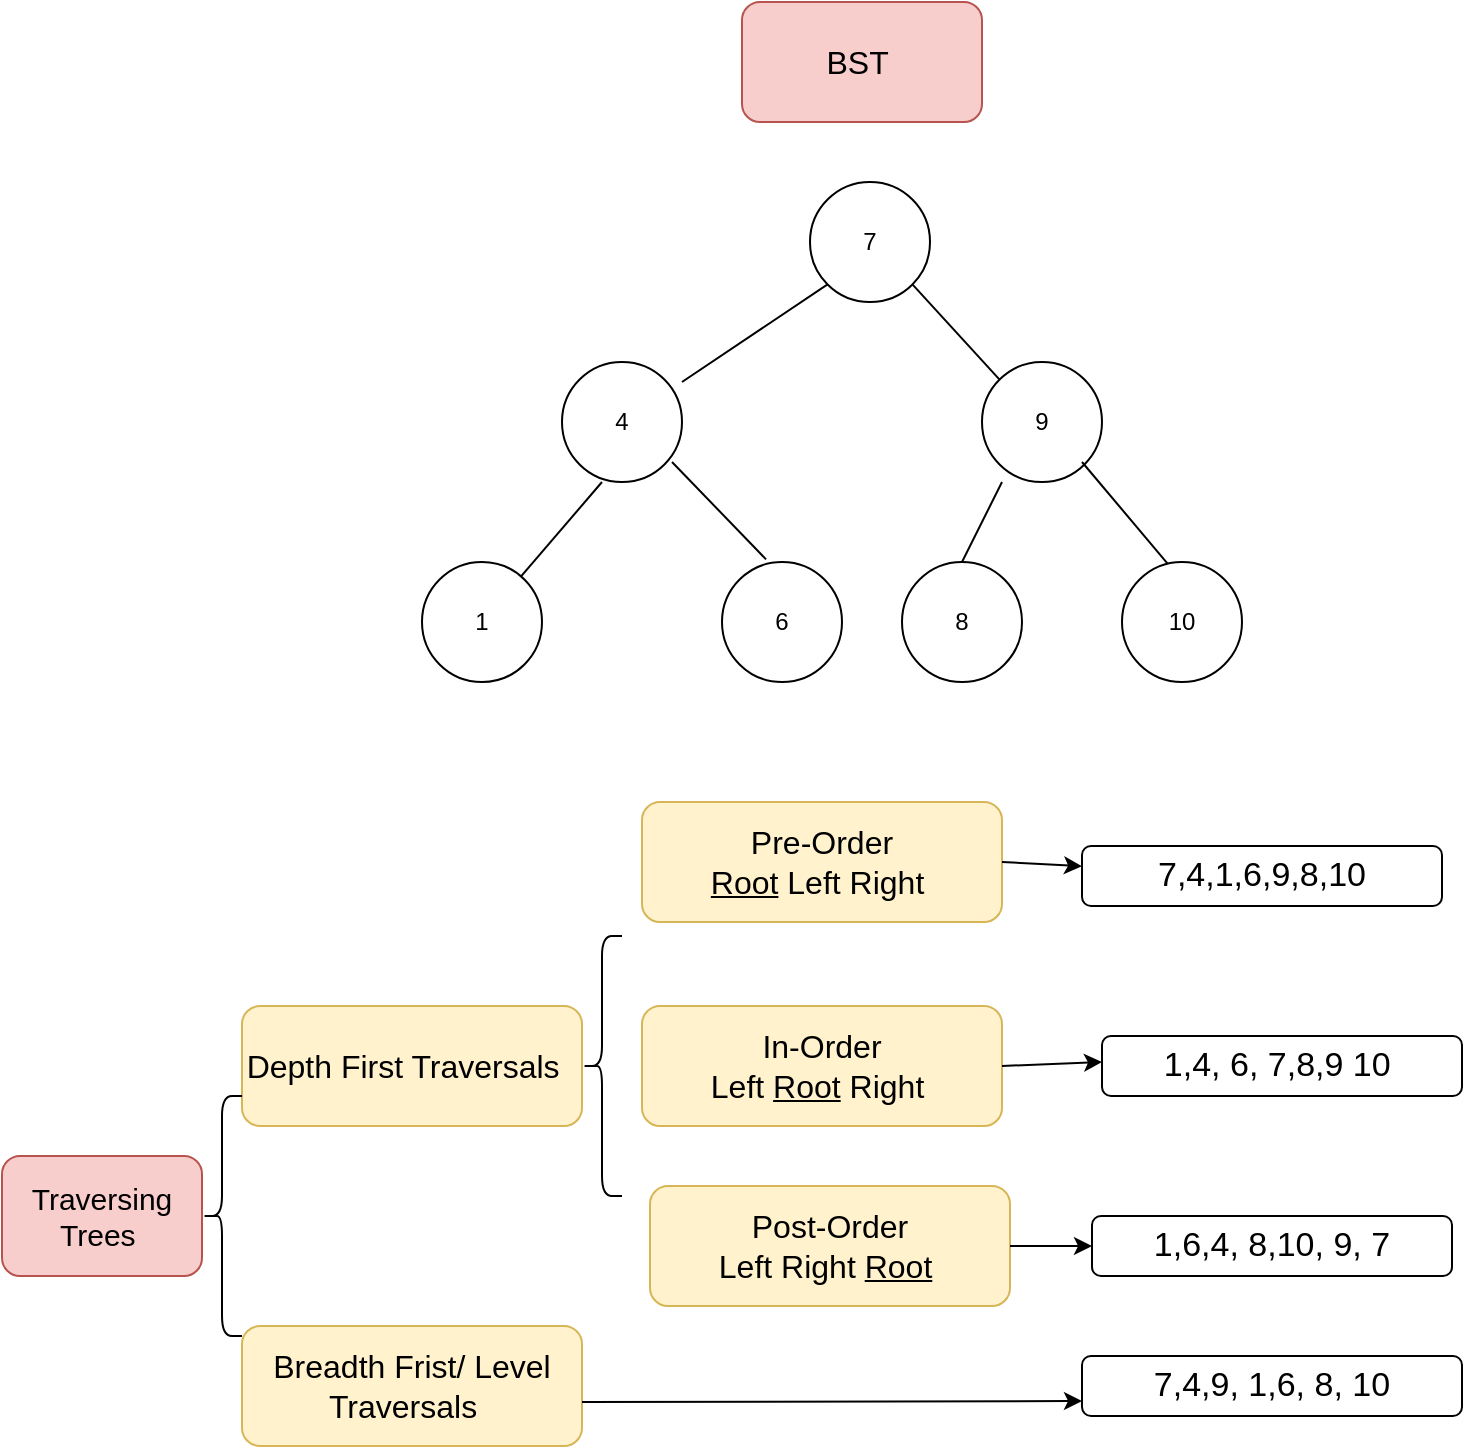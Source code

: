 <mxfile version="22.1.21" type="device">
  <diagram name="Page-1" id="CRhISIPOAghAQU4PJGUm">
    <mxGraphModel dx="1621" dy="511" grid="1" gridSize="10" guides="1" tooltips="1" connect="1" arrows="1" fold="1" page="1" pageScale="1" pageWidth="827" pageHeight="1169" math="0" shadow="0">
      <root>
        <mxCell id="0" />
        <mxCell id="1" parent="0" />
        <mxCell id="znvOR-QO3mingYac4HV2-1" value="9" style="ellipse;whiteSpace=wrap;html=1;aspect=fixed;" parent="1" vertex="1">
          <mxGeometry x="470" y="200" width="60" height="60" as="geometry" />
        </mxCell>
        <mxCell id="znvOR-QO3mingYac4HV2-2" value="10" style="ellipse;whiteSpace=wrap;html=1;aspect=fixed;" parent="1" vertex="1">
          <mxGeometry x="540" y="300" width="60" height="60" as="geometry" />
        </mxCell>
        <mxCell id="znvOR-QO3mingYac4HV2-4" value="8" style="ellipse;whiteSpace=wrap;html=1;aspect=fixed;" parent="1" vertex="1">
          <mxGeometry x="430" y="300" width="60" height="60" as="geometry" />
        </mxCell>
        <mxCell id="znvOR-QO3mingYac4HV2-5" value="6" style="ellipse;whiteSpace=wrap;html=1;aspect=fixed;" parent="1" vertex="1">
          <mxGeometry x="340" y="300" width="60" height="60" as="geometry" />
        </mxCell>
        <mxCell id="znvOR-QO3mingYac4HV2-6" value="7" style="ellipse;whiteSpace=wrap;html=1;aspect=fixed;" parent="1" vertex="1">
          <mxGeometry x="384" y="110" width="60" height="60" as="geometry" />
        </mxCell>
        <mxCell id="znvOR-QO3mingYac4HV2-7" value="4" style="ellipse;whiteSpace=wrap;html=1;aspect=fixed;" parent="1" vertex="1">
          <mxGeometry x="260" y="200" width="60" height="60" as="geometry" />
        </mxCell>
        <mxCell id="znvOR-QO3mingYac4HV2-13" value="" style="endArrow=none;html=1;rounded=0;entryX=0;entryY=1;entryDx=0;entryDy=0;" parent="1" target="znvOR-QO3mingYac4HV2-6" edge="1">
          <mxGeometry width="50" height="50" relative="1" as="geometry">
            <mxPoint x="320" y="210" as="sourcePoint" />
            <mxPoint x="370" y="160" as="targetPoint" />
          </mxGeometry>
        </mxCell>
        <mxCell id="znvOR-QO3mingYac4HV2-14" value="" style="endArrow=none;html=1;rounded=0;" parent="1" source="znvOR-QO3mingYac4HV2-8" edge="1">
          <mxGeometry width="50" height="50" relative="1" as="geometry">
            <mxPoint x="230" y="310" as="sourcePoint" />
            <mxPoint x="280" y="260" as="targetPoint" />
          </mxGeometry>
        </mxCell>
        <mxCell id="znvOR-QO3mingYac4HV2-17" value="" style="endArrow=none;html=1;rounded=0;" parent="1" target="znvOR-QO3mingYac4HV2-8" edge="1">
          <mxGeometry width="50" height="50" relative="1" as="geometry">
            <mxPoint x="230" y="310" as="sourcePoint" />
            <mxPoint x="280" y="260" as="targetPoint" />
          </mxGeometry>
        </mxCell>
        <mxCell id="znvOR-QO3mingYac4HV2-8" value="1" style="ellipse;whiteSpace=wrap;html=1;aspect=fixed;" parent="1" vertex="1">
          <mxGeometry x="190" y="300" width="60" height="60" as="geometry" />
        </mxCell>
        <mxCell id="znvOR-QO3mingYac4HV2-18" value="" style="endArrow=none;html=1;rounded=0;exitX=0.367;exitY=-0.022;exitDx=0;exitDy=0;exitPerimeter=0;" parent="1" source="znvOR-QO3mingYac4HV2-5" edge="1">
          <mxGeometry width="50" height="50" relative="1" as="geometry">
            <mxPoint x="265" y="300" as="sourcePoint" />
            <mxPoint x="315" y="250" as="targetPoint" />
          </mxGeometry>
        </mxCell>
        <mxCell id="znvOR-QO3mingYac4HV2-19" value="" style="endArrow=none;html=1;rounded=0;exitX=0;exitY=0;exitDx=0;exitDy=0;entryX=1;entryY=1;entryDx=0;entryDy=0;" parent="1" source="znvOR-QO3mingYac4HV2-1" target="znvOR-QO3mingYac4HV2-6" edge="1">
          <mxGeometry width="50" height="50" relative="1" as="geometry">
            <mxPoint x="375" y="220" as="sourcePoint" />
            <mxPoint x="450" y="170" as="targetPoint" />
          </mxGeometry>
        </mxCell>
        <mxCell id="znvOR-QO3mingYac4HV2-22" value="" style="endArrow=none;html=1;rounded=0;exitX=0.378;exitY=0.011;exitDx=0;exitDy=0;exitPerimeter=0;" parent="1" source="znvOR-QO3mingYac4HV2-2" edge="1">
          <mxGeometry width="50" height="50" relative="1" as="geometry">
            <mxPoint x="550" y="290" as="sourcePoint" />
            <mxPoint x="520" y="250" as="targetPoint" />
          </mxGeometry>
        </mxCell>
        <mxCell id="znvOR-QO3mingYac4HV2-23" value="&lt;font style=&quot;font-size: 16px;&quot;&gt;BST&amp;nbsp;&lt;/font&gt;" style="rounded=1;whiteSpace=wrap;html=1;fillColor=#f8cecc;strokeColor=#b85450;" parent="1" vertex="1">
          <mxGeometry x="350" y="20" width="120" height="60" as="geometry" />
        </mxCell>
        <mxCell id="hof28xNG-sEsZm2b8llT-1" value="&lt;font style=&quot;font-size: 15px;&quot;&gt;Traversing Trees&amp;nbsp;&lt;/font&gt;" style="rounded=1;whiteSpace=wrap;html=1;fillColor=#f8cecc;strokeColor=#b85450;" parent="1" vertex="1">
          <mxGeometry x="-20" y="597" width="100" height="60" as="geometry" />
        </mxCell>
        <mxCell id="hof28xNG-sEsZm2b8llT-3" value="&lt;font style=&quot;font-size: 16px;&quot;&gt;In-Order&lt;br&gt;Left &lt;u&gt;Root&lt;/u&gt; Right&amp;nbsp;&lt;/font&gt;" style="rounded=1;whiteSpace=wrap;html=1;fillColor=#fff2cc;strokeColor=#d6b656;" parent="1" vertex="1">
          <mxGeometry x="300" y="522" width="180" height="60" as="geometry" />
        </mxCell>
        <mxCell id="hof28xNG-sEsZm2b8llT-4" value="&lt;font style=&quot;font-size: 16px;&quot;&gt;Post-Order&lt;br&gt;Left Right &lt;u&gt;Root&lt;/u&gt;&amp;nbsp;&lt;/font&gt;" style="rounded=1;whiteSpace=wrap;html=1;fillColor=#fff2cc;strokeColor=#d6b656;" parent="1" vertex="1">
          <mxGeometry x="304" y="612" width="180" height="60" as="geometry" />
        </mxCell>
        <mxCell id="hof28xNG-sEsZm2b8llT-6" value="" style="shape=curlyBracket;whiteSpace=wrap;html=1;rounded=1;labelPosition=left;verticalLabelPosition=middle;align=right;verticalAlign=middle;" parent="1" vertex="1">
          <mxGeometry x="270" y="487" width="20" height="130" as="geometry" />
        </mxCell>
        <mxCell id="hof28xNG-sEsZm2b8llT-7" value="&lt;font style=&quot;font-size: 16px;&quot;&gt;Pre-Order&lt;br&gt;&lt;u&gt;Root&lt;/u&gt; Left Right&amp;nbsp;&lt;/font&gt;" style="rounded=1;whiteSpace=wrap;html=1;fillColor=#fff2cc;strokeColor=#d6b656;" parent="1" vertex="1">
          <mxGeometry x="300" y="420" width="180" height="60" as="geometry" />
        </mxCell>
        <mxCell id="hof28xNG-sEsZm2b8llT-8" value="&lt;font style=&quot;font-size: 17px;&quot;&gt;7,4,1,6,9,8,10&lt;/font&gt;" style="rounded=1;whiteSpace=wrap;html=1;" parent="1" vertex="1">
          <mxGeometry x="520" y="442" width="180" height="30" as="geometry" />
        </mxCell>
        <mxCell id="hof28xNG-sEsZm2b8llT-9" value="" style="endArrow=none;html=1;rounded=0;exitX=0.5;exitY=0;exitDx=0;exitDy=0;" parent="1" source="znvOR-QO3mingYac4HV2-4" edge="1">
          <mxGeometry width="50" height="50" relative="1" as="geometry">
            <mxPoint x="430" y="310" as="sourcePoint" />
            <mxPoint x="480" y="260" as="targetPoint" />
          </mxGeometry>
        </mxCell>
        <mxCell id="hof28xNG-sEsZm2b8llT-11" value="&lt;span style=&quot;font-size: 17px;&quot;&gt;1,4, 6, 7,8,9 10&amp;nbsp;&lt;/span&gt;" style="rounded=1;whiteSpace=wrap;html=1;" parent="1" vertex="1">
          <mxGeometry x="530" y="537" width="180" height="30" as="geometry" />
        </mxCell>
        <mxCell id="hof28xNG-sEsZm2b8llT-12" value="&lt;span style=&quot;font-size: 17px;&quot;&gt;1,6,4, 8,10, 9, 7&lt;/span&gt;" style="rounded=1;whiteSpace=wrap;html=1;" parent="1" vertex="1">
          <mxGeometry x="525" y="627" width="180" height="30" as="geometry" />
        </mxCell>
        <mxCell id="hof28xNG-sEsZm2b8llT-13" value="&lt;span style=&quot;font-size: 16px;&quot;&gt;Breadth Frist/ Level Traversals&amp;nbsp;&amp;nbsp;&lt;/span&gt;" style="rounded=1;whiteSpace=wrap;html=1;fillColor=#fff2cc;strokeColor=#d6b656;" parent="1" vertex="1">
          <mxGeometry x="100" y="682" width="170" height="60" as="geometry" />
        </mxCell>
        <mxCell id="hof28xNG-sEsZm2b8llT-14" value="&lt;font style=&quot;font-size: 17px;&quot;&gt;7,4,9, 1,6, 8, 10&lt;/font&gt;" style="rounded=1;whiteSpace=wrap;html=1;" parent="1" vertex="1">
          <mxGeometry x="520" y="697" width="190" height="30" as="geometry" />
        </mxCell>
        <mxCell id="hof28xNG-sEsZm2b8llT-15" value="&lt;span style=&quot;font-size: 16px;&quot;&gt;Depth First Traversals&amp;nbsp;&amp;nbsp;&lt;/span&gt;" style="rounded=1;whiteSpace=wrap;html=1;fillColor=#fff2cc;strokeColor=#d6b656;" parent="1" vertex="1">
          <mxGeometry x="100" y="522" width="170" height="60" as="geometry" />
        </mxCell>
        <mxCell id="hof28xNG-sEsZm2b8llT-24" value="" style="shape=curlyBracket;whiteSpace=wrap;html=1;rounded=1;labelPosition=left;verticalLabelPosition=middle;align=right;verticalAlign=middle;" parent="1" vertex="1">
          <mxGeometry x="80" y="567" width="20" height="120" as="geometry" />
        </mxCell>
        <mxCell id="hof28xNG-sEsZm2b8llT-26" value="" style="endArrow=classic;html=1;rounded=0;exitX=1;exitY=0.5;exitDx=0;exitDy=0;" parent="1" source="hof28xNG-sEsZm2b8llT-7" target="hof28xNG-sEsZm2b8llT-8" edge="1">
          <mxGeometry width="50" height="50" relative="1" as="geometry">
            <mxPoint x="470" y="500" as="sourcePoint" />
            <mxPoint x="520" y="460" as="targetPoint" />
          </mxGeometry>
        </mxCell>
        <mxCell id="hof28xNG-sEsZm2b8llT-27" value="" style="endArrow=classic;html=1;rounded=0;exitX=1;exitY=0.5;exitDx=0;exitDy=0;" parent="1" source="hof28xNG-sEsZm2b8llT-3" edge="1">
          <mxGeometry width="50" height="50" relative="1" as="geometry">
            <mxPoint x="470" y="597" as="sourcePoint" />
            <mxPoint x="530" y="550" as="targetPoint" />
          </mxGeometry>
        </mxCell>
        <mxCell id="hof28xNG-sEsZm2b8llT-28" value="" style="endArrow=classic;html=1;rounded=0;exitX=1;exitY=0.5;exitDx=0;exitDy=0;" parent="1" source="hof28xNG-sEsZm2b8llT-4" target="hof28xNG-sEsZm2b8llT-12" edge="1">
          <mxGeometry width="50" height="50" relative="1" as="geometry">
            <mxPoint x="475" y="690" as="sourcePoint" />
            <mxPoint x="525" y="640" as="targetPoint" />
          </mxGeometry>
        </mxCell>
        <mxCell id="hof28xNG-sEsZm2b8llT-29" value="" style="endArrow=classic;html=1;rounded=0;entryX=0;entryY=0.75;entryDx=0;entryDy=0;" parent="1" target="hof28xNG-sEsZm2b8llT-14" edge="1">
          <mxGeometry width="50" height="50" relative="1" as="geometry">
            <mxPoint x="270" y="720" as="sourcePoint" />
            <mxPoint x="320" y="670" as="targetPoint" />
          </mxGeometry>
        </mxCell>
      </root>
    </mxGraphModel>
  </diagram>
</mxfile>
